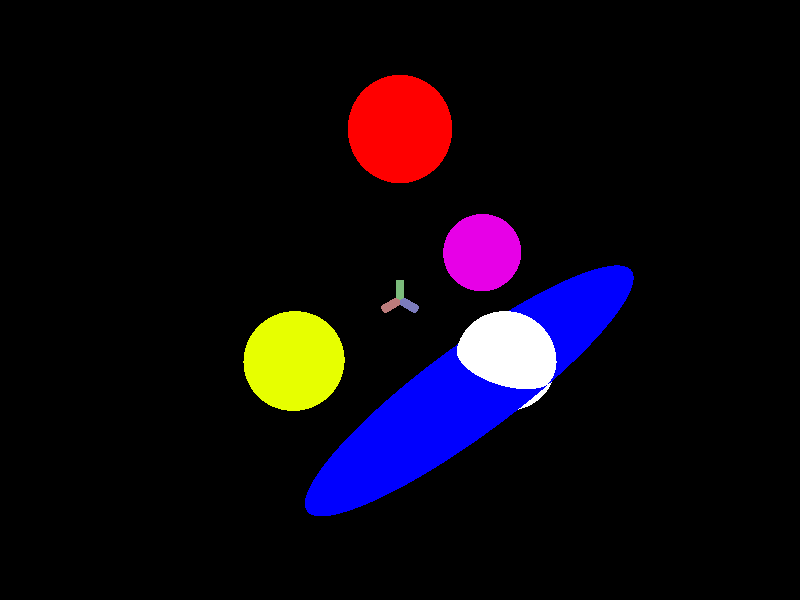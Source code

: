 #version 3.7;
global_settings {assumed_gamma 1.0}

camera { perspective 
    location <8, 8, 8> 
    look_at <0, 0, 0> }

light_source { <5, 12, 10> color rgb <1, 1, 1> }

background { color rgb <0, 0, 0> }

// Axes
cylinder { <0, 0, 0> <0.5, 0, 0> 0.1 
    pigment { color rgb <0.5, 0.2, 0.2> } } // X
cylinder { <0, 0, 0> <0, 0.5, 0> 0.1 
    pigment { color rgb <0.2, 0.5, 0.2> } } // Y
cylinder { <0, 0, 0> <0, 0, 0.5> 0.1 
    pigment { color rgb <0.2, 0.2, 0.5> } } // Z

// Original (White)
sphere { <0, 0, 3>, 1
    pigment { color rgb <1, 1, 1> }
    }

// Translate in y, z (Red)
sphere { <0, 0, 3>, 1
    pigment { color rgb <1, 0, 0> }
    translate <0, 4, -3>
    //translate 3*x  // equivalent to <3, 0, 0>
    }

// Rotate around y axis (Yellow)
sphere { <0, 0, 3>, 1
    pigment { color rgb <0.8, 1, 0> }
    // 90 degrees around the y-axis
    rotate <0, 90, 0>
    }

// Use inverse to undo rotation (Purple)
sphere { <0, 0, 3>, 1
    pigment { color rgb <0.8, 0, 0.8> }
    // Equivalent to rotate <0, -90, 0>
    transform { rotate <0, 90, 0> inverse}
    }

// Scale dimensions (Blue)
sphere { <0, 0, 3>, 1
    pigment { color rgb <0, 0, 1> }
    scale <5, 0.25, 1>
    //scale 2  // equivalent to <2, 2, 2>
    }


